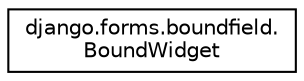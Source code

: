 digraph "Graphical Class Hierarchy"
{
 // LATEX_PDF_SIZE
  edge [fontname="Helvetica",fontsize="10",labelfontname="Helvetica",labelfontsize="10"];
  node [fontname="Helvetica",fontsize="10",shape=record];
  rankdir="LR";
  Node0 [label="django.forms.boundfield.\lBoundWidget",height=0.2,width=0.4,color="black", fillcolor="white", style="filled",URL="$classdjango_1_1forms_1_1boundfield_1_1_bound_widget.html",tooltip=" "];
}
